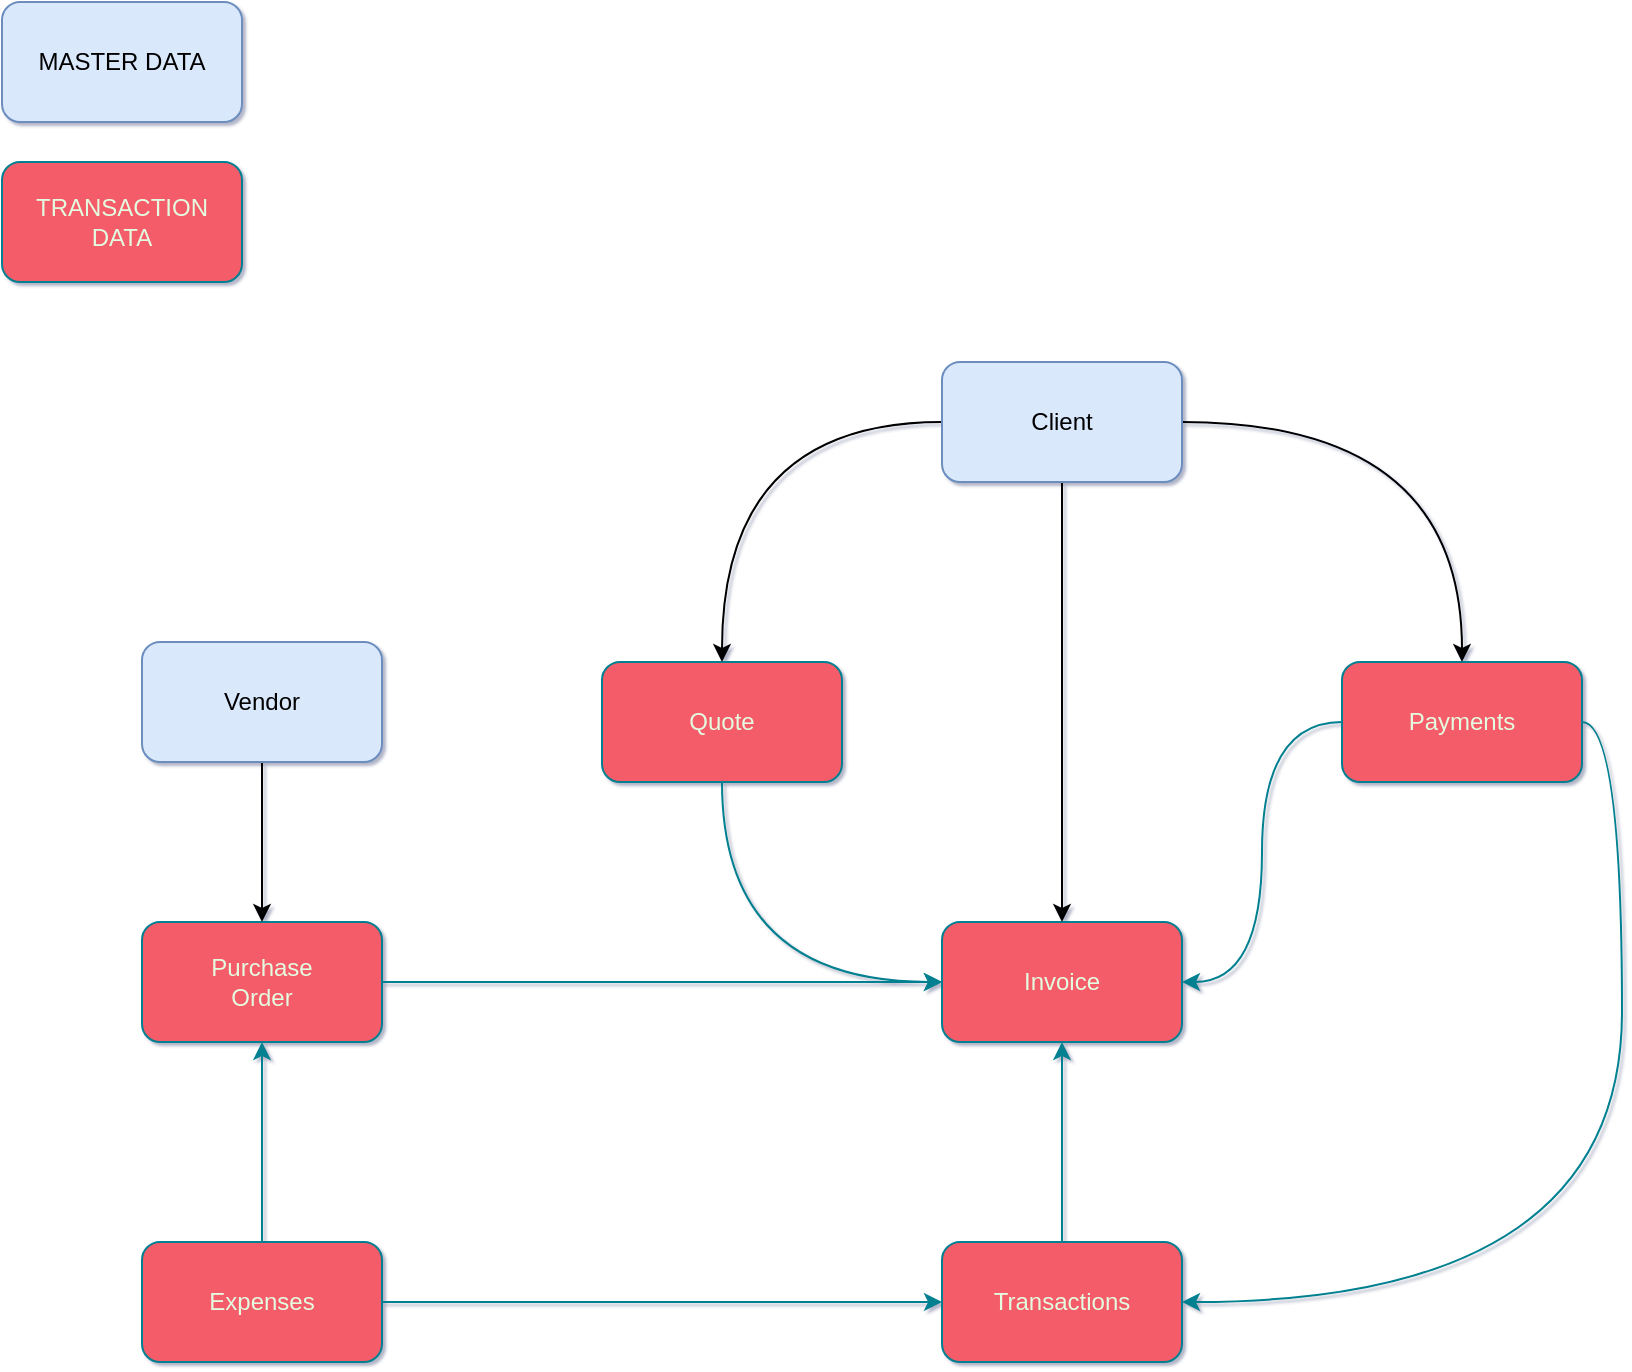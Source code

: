 <mxfile>
    <diagram id="Ok7kGGpvdR7h_Aw59v5X" name="Entites">
        <mxGraphModel dx="1504" dy="588" grid="1" gridSize="10" guides="1" tooltips="1" connect="1" arrows="1" fold="1" page="1" pageScale="1" pageWidth="850" pageHeight="1100" background="none" math="0" shadow="1">
            <root>
                <mxCell id="0"/>
                <mxCell id="1" parent="0"/>
                <mxCell id="VOJj_N09a0Q-SbtsHeA_-7" style="edgeStyle=orthogonalEdgeStyle;rounded=0;orthogonalLoop=1;jettySize=auto;html=1;labelBackgroundColor=#114B5F;strokeColor=#028090;fontColor=#E4FDE1;" parent="1" source="JN0eY9E8IN3rPQnZNf4c-1" target="VOJj_N09a0Q-SbtsHeA_-1" edge="1">
                    <mxGeometry relative="1" as="geometry"/>
                </mxCell>
                <mxCell id="JN0eY9E8IN3rPQnZNf4c-1" value="Purchase&lt;br&gt;Order" style="rounded=1;whiteSpace=wrap;html=1;fillColor=#F45B69;strokeColor=#028090;fontColor=#E4FDE1;" parent="1" vertex="1">
                    <mxGeometry x="90" y="470" width="120" height="60" as="geometry"/>
                </mxCell>
                <mxCell id="VOJj_N09a0Q-SbtsHeA_-1" value="Invoice" style="rounded=1;whiteSpace=wrap;html=1;fillColor=#F45B69;strokeColor=#028090;fontColor=#E4FDE1;" parent="1" vertex="1">
                    <mxGeometry x="490" y="470" width="120" height="60" as="geometry"/>
                </mxCell>
                <mxCell id="VOJj_N09a0Q-SbtsHeA_-13" style="edgeStyle=orthogonalEdgeStyle;curved=1;rounded=1;sketch=0;orthogonalLoop=1;jettySize=auto;html=1;entryX=0;entryY=0.5;entryDx=0;entryDy=0;fontColor=#E4FDE1;strokeColor=#028090;fillColor=#F45B69;exitX=0.5;exitY=1;exitDx=0;exitDy=0;" parent="1" source="VOJj_N09a0Q-SbtsHeA_-2" target="VOJj_N09a0Q-SbtsHeA_-1" edge="1">
                    <mxGeometry relative="1" as="geometry"/>
                </mxCell>
                <mxCell id="VOJj_N09a0Q-SbtsHeA_-2" value="Quote" style="rounded=1;whiteSpace=wrap;html=1;fillColor=#F45B69;strokeColor=#028090;fontColor=#E4FDE1;" parent="1" vertex="1">
                    <mxGeometry x="320" y="340" width="120" height="60" as="geometry"/>
                </mxCell>
                <mxCell id="VOJj_N09a0Q-SbtsHeA_-6" style="edgeStyle=orthogonalEdgeStyle;rounded=0;orthogonalLoop=1;jettySize=auto;html=1;entryX=1;entryY=0.5;entryDx=0;entryDy=0;labelBackgroundColor=#114B5F;strokeColor=#028090;fontColor=#E4FDE1;curved=1;" parent="1" source="VOJj_N09a0Q-SbtsHeA_-3" target="VOJj_N09a0Q-SbtsHeA_-1" edge="1">
                    <mxGeometry relative="1" as="geometry"/>
                </mxCell>
                <mxCell id="VOJj_N09a0Q-SbtsHeA_-11" style="edgeStyle=orthogonalEdgeStyle;curved=1;rounded=1;sketch=0;orthogonalLoop=1;jettySize=auto;html=1;exitX=1;exitY=0.5;exitDx=0;exitDy=0;entryX=1;entryY=0.5;entryDx=0;entryDy=0;fontColor=#E4FDE1;strokeColor=#028090;fillColor=#F45B69;" parent="1" source="VOJj_N09a0Q-SbtsHeA_-3" target="VOJj_N09a0Q-SbtsHeA_-4" edge="1">
                    <mxGeometry relative="1" as="geometry"/>
                </mxCell>
                <mxCell id="VOJj_N09a0Q-SbtsHeA_-3" value="Payments" style="rounded=1;whiteSpace=wrap;html=1;fillColor=#F45B69;strokeColor=#028090;fontColor=#E4FDE1;" parent="1" vertex="1">
                    <mxGeometry x="690" y="340" width="120" height="60" as="geometry"/>
                </mxCell>
                <mxCell id="VOJj_N09a0Q-SbtsHeA_-10" style="edgeStyle=orthogonalEdgeStyle;rounded=0;orthogonalLoop=1;jettySize=auto;html=1;entryX=0.5;entryY=1;entryDx=0;entryDy=0;labelBackgroundColor=#114B5F;strokeColor=#028090;fontColor=#E4FDE1;" parent="1" source="VOJj_N09a0Q-SbtsHeA_-4" target="VOJj_N09a0Q-SbtsHeA_-1" edge="1">
                    <mxGeometry relative="1" as="geometry"/>
                </mxCell>
                <mxCell id="VOJj_N09a0Q-SbtsHeA_-4" value="Transactions" style="rounded=1;whiteSpace=wrap;html=1;fillColor=#F45B69;strokeColor=#028090;fontColor=#E4FDE1;" parent="1" vertex="1">
                    <mxGeometry x="490" y="630" width="120" height="60" as="geometry"/>
                </mxCell>
                <mxCell id="VOJj_N09a0Q-SbtsHeA_-9" style="edgeStyle=orthogonalEdgeStyle;rounded=0;orthogonalLoop=1;jettySize=auto;html=1;entryX=0.5;entryY=1;entryDx=0;entryDy=0;labelBackgroundColor=#114B5F;strokeColor=#028090;fontColor=#E4FDE1;" parent="1" source="VOJj_N09a0Q-SbtsHeA_-5" target="JN0eY9E8IN3rPQnZNf4c-1" edge="1">
                    <mxGeometry relative="1" as="geometry"/>
                </mxCell>
                <mxCell id="VOJj_N09a0Q-SbtsHeA_-12" style="edgeStyle=orthogonalEdgeStyle;curved=0;rounded=1;sketch=0;orthogonalLoop=1;jettySize=auto;html=1;entryX=0;entryY=0.5;entryDx=0;entryDy=0;fontColor=#E4FDE1;strokeColor=#028090;fillColor=#F45B69;" parent="1" source="VOJj_N09a0Q-SbtsHeA_-5" target="VOJj_N09a0Q-SbtsHeA_-4" edge="1">
                    <mxGeometry relative="1" as="geometry"/>
                </mxCell>
                <mxCell id="VOJj_N09a0Q-SbtsHeA_-5" value="Expenses" style="rounded=1;whiteSpace=wrap;html=1;fillColor=#F45B69;strokeColor=#028090;fontColor=#E4FDE1;" parent="1" vertex="1">
                    <mxGeometry x="90" y="630" width="120" height="60" as="geometry"/>
                </mxCell>
                <mxCell id="gz_wE2za8BHtSpYVO02--2" style="edgeStyle=orthogonalEdgeStyle;rounded=0;orthogonalLoop=1;jettySize=auto;html=1;" parent="1" source="gz_wE2za8BHtSpYVO02--1" target="JN0eY9E8IN3rPQnZNf4c-1" edge="1">
                    <mxGeometry relative="1" as="geometry"/>
                </mxCell>
                <mxCell id="gz_wE2za8BHtSpYVO02--1" value="Vendor" style="rounded=1;whiteSpace=wrap;html=1;fillColor=#dae8fc;strokeColor=#6c8ebf;" parent="1" vertex="1">
                    <mxGeometry x="90" y="330" width="120" height="60" as="geometry"/>
                </mxCell>
                <mxCell id="gz_wE2za8BHtSpYVO02--4" style="edgeStyle=orthogonalEdgeStyle;rounded=0;orthogonalLoop=1;jettySize=auto;html=1;entryX=0.5;entryY=0;entryDx=0;entryDy=0;curved=1;" parent="1" source="gz_wE2za8BHtSpYVO02--3" target="VOJj_N09a0Q-SbtsHeA_-2" edge="1">
                    <mxGeometry relative="1" as="geometry"/>
                </mxCell>
                <mxCell id="gz_wE2za8BHtSpYVO02--5" style="edgeStyle=orthogonalEdgeStyle;rounded=0;orthogonalLoop=1;jettySize=auto;html=1;" parent="1" source="gz_wE2za8BHtSpYVO02--3" target="VOJj_N09a0Q-SbtsHeA_-1" edge="1">
                    <mxGeometry relative="1" as="geometry"/>
                </mxCell>
                <mxCell id="gz_wE2za8BHtSpYVO02--6" style="edgeStyle=orthogonalEdgeStyle;rounded=0;orthogonalLoop=1;jettySize=auto;html=1;entryX=0.5;entryY=0;entryDx=0;entryDy=0;curved=1;" parent="1" source="gz_wE2za8BHtSpYVO02--3" target="VOJj_N09a0Q-SbtsHeA_-3" edge="1">
                    <mxGeometry relative="1" as="geometry"/>
                </mxCell>
                <mxCell id="gz_wE2za8BHtSpYVO02--3" value="Client" style="rounded=1;whiteSpace=wrap;html=1;fillColor=#dae8fc;strokeColor=#6c8ebf;" parent="1" vertex="1">
                    <mxGeometry x="490" y="190" width="120" height="60" as="geometry"/>
                </mxCell>
                <mxCell id="gz_wE2za8BHtSpYVO02--7" value="MASTER DATA" style="rounded=1;whiteSpace=wrap;html=1;fillColor=#dae8fc;strokeColor=#6c8ebf;" parent="1" vertex="1">
                    <mxGeometry x="20" y="10" width="120" height="60" as="geometry"/>
                </mxCell>
                <mxCell id="gz_wE2za8BHtSpYVO02--8" value="TRANSACTION DATA" style="rounded=1;whiteSpace=wrap;html=1;fillColor=#F45B69;strokeColor=#028090;fontColor=#E4FDE1;" parent="1" vertex="1">
                    <mxGeometry x="20" y="90" width="120" height="60" as="geometry"/>
                </mxCell>
            </root>
        </mxGraphModel>
    </diagram>
</mxfile>